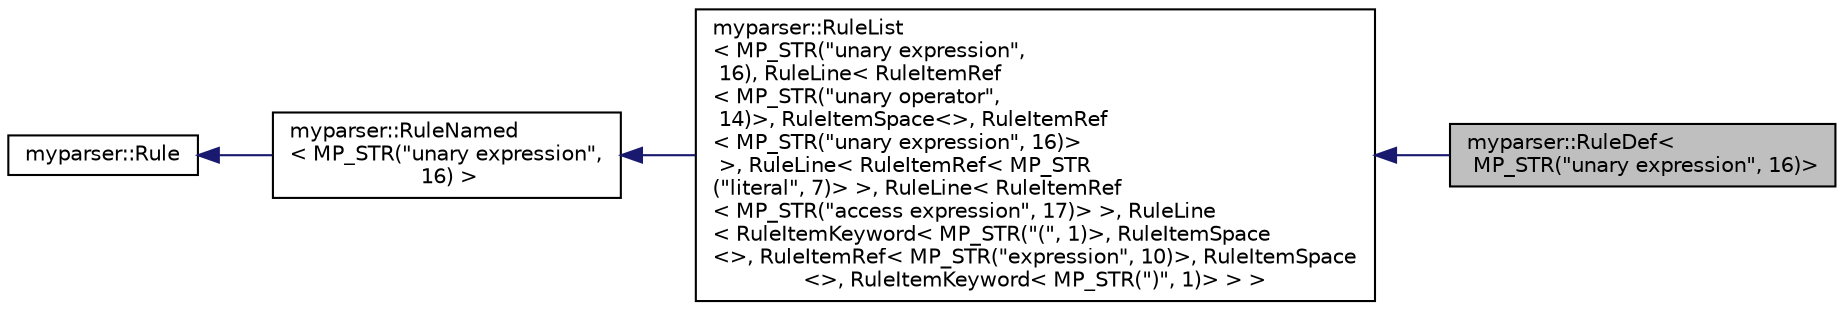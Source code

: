 digraph "myparser::RuleDef&lt; MP_STR(&quot;unary expression&quot;, 16)&gt;"
{
  edge [fontname="Helvetica",fontsize="10",labelfontname="Helvetica",labelfontsize="10"];
  node [fontname="Helvetica",fontsize="10",shape=record];
  rankdir="LR";
  Node1 [label="myparser::RuleDef\<\l MP_STR(\"unary expression\", 16)\>",height=0.2,width=0.4,color="black", fillcolor="grey75", style="filled" fontcolor="black"];
  Node2 -> Node1 [dir="back",color="midnightblue",fontsize="10",style="solid",fontname="Helvetica"];
  Node2 [label="myparser::RuleList\l\< MP_STR(\"unary expression\",\l 16), RuleLine\< RuleItemRef\l\< MP_STR(\"unary operator\",\l 14)\>, RuleItemSpace\<\>, RuleItemRef\l\< MP_STR(\"unary expression\", 16)\>\l \>, RuleLine\< RuleItemRef\< MP_STR\l(\"literal\", 7)\> \>, RuleLine\< RuleItemRef\l\< MP_STR(\"access expression\", 17)\> \>, RuleLine\l\< RuleItemKeyword\< MP_STR(\"(\", 1)\>, RuleItemSpace\l\<\>, RuleItemRef\< MP_STR(\"expression\", 10)\>, RuleItemSpace\l\<\>, RuleItemKeyword\< MP_STR(\")\", 1)\> \> \>",height=0.2,width=0.4,color="black", fillcolor="white", style="filled",URL="$classmyparser_1_1RuleList.html"];
  Node3 -> Node2 [dir="back",color="midnightblue",fontsize="10",style="solid",fontname="Helvetica"];
  Node3 [label="myparser::RuleNamed\l\< MP_STR(\"unary expression\",\l 16) \>",height=0.2,width=0.4,color="black", fillcolor="white", style="filled",URL="$classmyparser_1_1RuleNamed.html"];
  Node4 -> Node3 [dir="back",color="midnightblue",fontsize="10",style="solid",fontname="Helvetica"];
  Node4 [label="myparser::Rule",height=0.2,width=0.4,color="black", fillcolor="white", style="filled",URL="$classmyparser_1_1Rule.html"];
}
